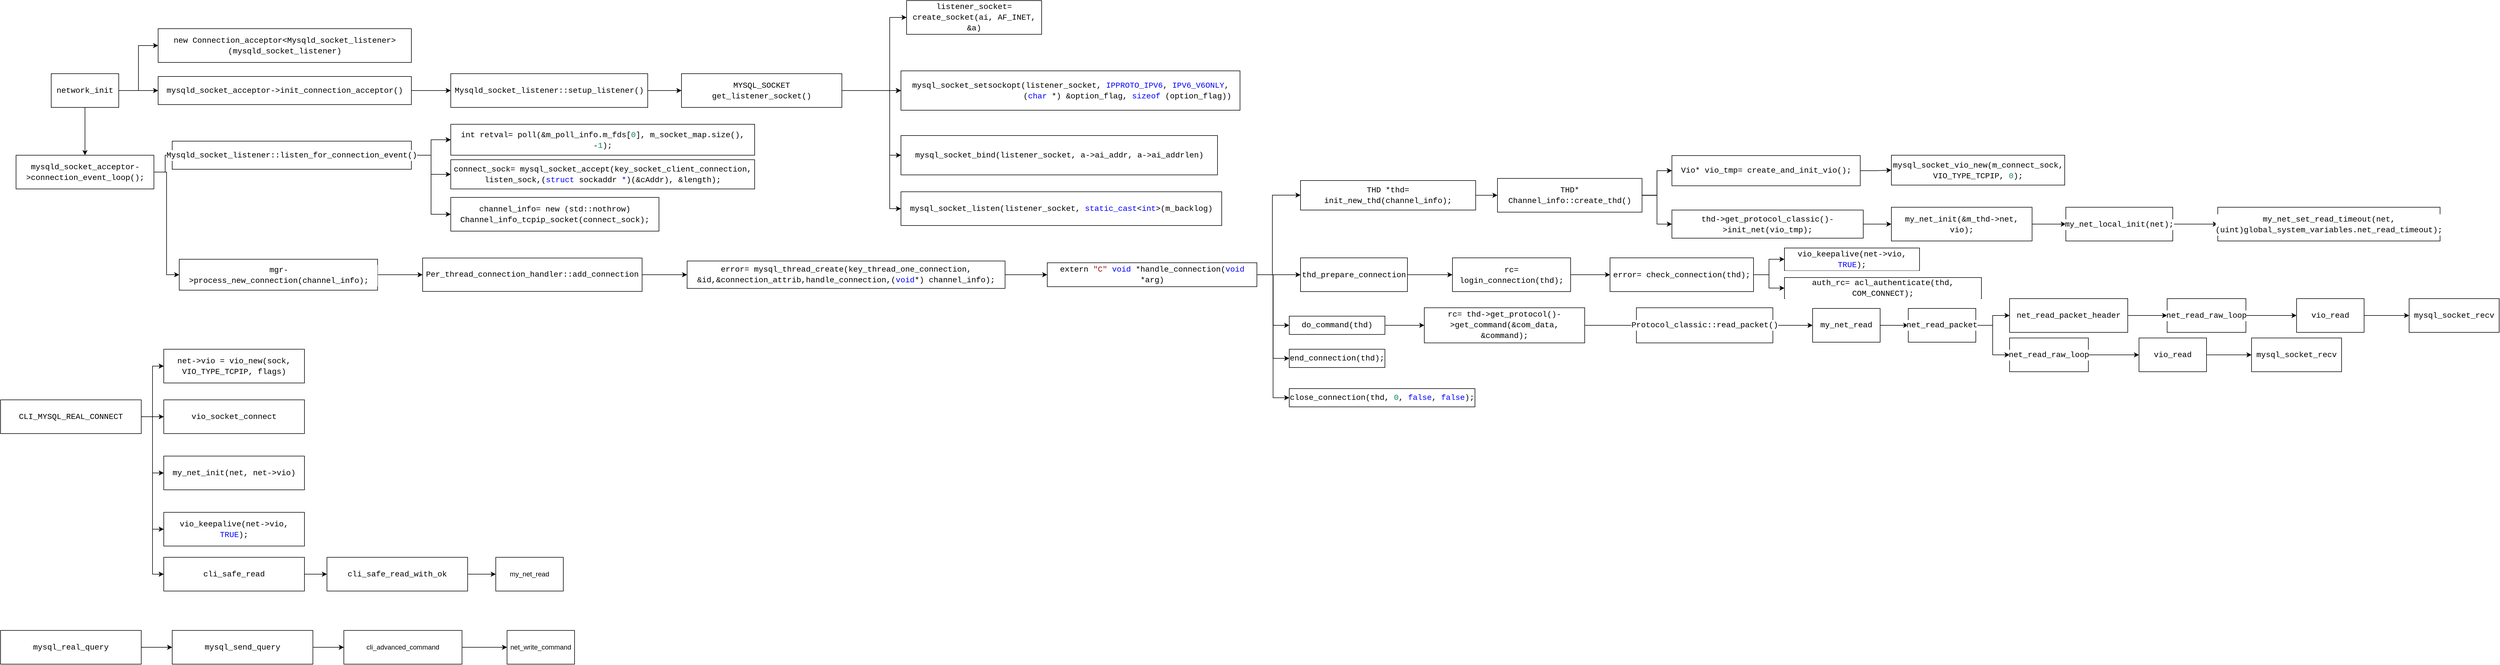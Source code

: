 <mxfile version="22.0.8" type="github">
  <diagram name="Page-1" id="-6wAc_tujD7my11yYfes">
    <mxGraphModel dx="1900" dy="549" grid="1" gridSize="10" guides="1" tooltips="1" connect="1" arrows="1" fold="1" page="1" pageScale="1" pageWidth="850" pageHeight="1100" math="0" shadow="0">
      <root>
        <mxCell id="0" />
        <mxCell id="1" parent="0" />
        <mxCell id="dq18hoALeQ1iOKKp3qhn-3" style="edgeStyle=orthogonalEdgeStyle;rounded=0;orthogonalLoop=1;jettySize=auto;html=1;exitX=1;exitY=0.5;exitDx=0;exitDy=0;entryX=0;entryY=0.5;entryDx=0;entryDy=0;" parent="1" source="dq18hoALeQ1iOKKp3qhn-1" target="dq18hoALeQ1iOKKp3qhn-2" edge="1">
          <mxGeometry relative="1" as="geometry" />
        </mxCell>
        <mxCell id="dq18hoALeQ1iOKKp3qhn-4" style="edgeStyle=orthogonalEdgeStyle;rounded=0;orthogonalLoop=1;jettySize=auto;html=1;exitX=1;exitY=0.5;exitDx=0;exitDy=0;entryX=0;entryY=0.5;entryDx=0;entryDy=0;" parent="1" source="dq18hoALeQ1iOKKp3qhn-1" target="dq18hoALeQ1iOKKp3qhn-6" edge="1">
          <mxGeometry relative="1" as="geometry">
            <mxPoint x="230" y="670" as="targetPoint" />
          </mxGeometry>
        </mxCell>
        <mxCell id="dq18hoALeQ1iOKKp3qhn-14" value="" style="edgeStyle=orthogonalEdgeStyle;rounded=0;orthogonalLoop=1;jettySize=auto;html=1;" parent="1" source="dq18hoALeQ1iOKKp3qhn-1" target="dq18hoALeQ1iOKKp3qhn-13" edge="1">
          <mxGeometry relative="1" as="geometry" />
        </mxCell>
        <mxCell id="dq18hoALeQ1iOKKp3qhn-1" value="&lt;div style=&quot;background-color: rgb(255, 255, 255); font-family: Consolas, &amp;quot;Courier New&amp;quot;, monospace; font-size: 14px; line-height: 19px;&quot;&gt;network_init&lt;/div&gt;" style="rounded=0;whiteSpace=wrap;html=1;" parent="1" vertex="1">
          <mxGeometry x="40" y="640" width="120" height="60" as="geometry" />
        </mxCell>
        <mxCell id="dq18hoALeQ1iOKKp3qhn-2" value="&lt;div style=&quot;background-color: rgb(255, 255, 255); font-family: Consolas, &amp;quot;Courier New&amp;quot;, monospace; font-size: 14px; line-height: 19px;&quot;&gt;new Connection_acceptor&amp;lt;Mysqld_socket_listener&amp;gt;(mysqld_socket_listener)&lt;/div&gt;" style="rounded=0;whiteSpace=wrap;html=1;" parent="1" vertex="1">
          <mxGeometry x="230" y="560" width="450" height="60" as="geometry" />
        </mxCell>
        <mxCell id="dq18hoALeQ1iOKKp3qhn-8" value="" style="edgeStyle=orthogonalEdgeStyle;rounded=0;orthogonalLoop=1;jettySize=auto;html=1;" parent="1" source="dq18hoALeQ1iOKKp3qhn-6" target="dq18hoALeQ1iOKKp3qhn-7" edge="1">
          <mxGeometry relative="1" as="geometry" />
        </mxCell>
        <mxCell id="dq18hoALeQ1iOKKp3qhn-6" value="&lt;div style=&quot;background-color: rgb(255, 255, 255); font-family: Consolas, &amp;quot;Courier New&amp;quot;, monospace; font-size: 14px; line-height: 19px;&quot;&gt;mysqld_socket_acceptor-&amp;gt;init_connection_acceptor()&lt;/div&gt;" style="rounded=0;whiteSpace=wrap;html=1;" parent="1" vertex="1">
          <mxGeometry x="230" y="645" width="450" height="50" as="geometry" />
        </mxCell>
        <mxCell id="dq18hoALeQ1iOKKp3qhn-10" value="" style="edgeStyle=orthogonalEdgeStyle;rounded=0;orthogonalLoop=1;jettySize=auto;html=1;" parent="1" source="dq18hoALeQ1iOKKp3qhn-7" target="dq18hoALeQ1iOKKp3qhn-9" edge="1">
          <mxGeometry relative="1" as="geometry" />
        </mxCell>
        <mxCell id="dq18hoALeQ1iOKKp3qhn-7" value="&lt;div style=&quot;background-color: rgb(255, 255, 255); font-family: Consolas, &amp;quot;Courier New&amp;quot;, monospace; font-size: 14px; line-height: 19px;&quot;&gt;Mysqld_socket_listener::setup_listener()&lt;/div&gt;" style="whiteSpace=wrap;html=1;rounded=0;" parent="1" vertex="1">
          <mxGeometry x="750" y="640" width="350" height="60" as="geometry" />
        </mxCell>
        <mxCell id="dq18hoALeQ1iOKKp3qhn-12" value="" style="edgeStyle=orthogonalEdgeStyle;rounded=0;orthogonalLoop=1;jettySize=auto;html=1;" parent="1" source="dq18hoALeQ1iOKKp3qhn-9" target="dq18hoALeQ1iOKKp3qhn-11" edge="1">
          <mxGeometry relative="1" as="geometry">
            <Array as="points">
              <mxPoint x="1530" y="670" />
              <mxPoint x="1530" y="540" />
            </Array>
          </mxGeometry>
        </mxCell>
        <mxCell id="dq18hoALeQ1iOKKp3qhn-19" value="" style="edgeStyle=orthogonalEdgeStyle;rounded=0;orthogonalLoop=1;jettySize=auto;html=1;" parent="1" source="dq18hoALeQ1iOKKp3qhn-9" target="dq18hoALeQ1iOKKp3qhn-18" edge="1">
          <mxGeometry relative="1" as="geometry" />
        </mxCell>
        <mxCell id="dq18hoALeQ1iOKKp3qhn-20" value="" style="edgeStyle=orthogonalEdgeStyle;rounded=0;orthogonalLoop=1;jettySize=auto;html=1;" parent="1" source="dq18hoALeQ1iOKKp3qhn-9" target="dq18hoALeQ1iOKKp3qhn-18" edge="1">
          <mxGeometry relative="1" as="geometry" />
        </mxCell>
        <mxCell id="dq18hoALeQ1iOKKp3qhn-21" value="" style="edgeStyle=orthogonalEdgeStyle;rounded=0;orthogonalLoop=1;jettySize=auto;html=1;" parent="1" source="dq18hoALeQ1iOKKp3qhn-9" target="dq18hoALeQ1iOKKp3qhn-18" edge="1">
          <mxGeometry relative="1" as="geometry" />
        </mxCell>
        <mxCell id="dq18hoALeQ1iOKKp3qhn-24" style="edgeStyle=orthogonalEdgeStyle;rounded=0;orthogonalLoop=1;jettySize=auto;html=1;exitX=1;exitY=0.5;exitDx=0;exitDy=0;entryX=0;entryY=0.5;entryDx=0;entryDy=0;" parent="1" source="dq18hoALeQ1iOKKp3qhn-9" target="dq18hoALeQ1iOKKp3qhn-22" edge="1">
          <mxGeometry relative="1" as="geometry">
            <Array as="points">
              <mxPoint x="1530" y="670" />
              <mxPoint x="1530" y="785" />
            </Array>
          </mxGeometry>
        </mxCell>
        <mxCell id="dq18hoALeQ1iOKKp3qhn-26" value="" style="edgeStyle=orthogonalEdgeStyle;rounded=0;orthogonalLoop=1;jettySize=auto;html=1;entryX=0;entryY=0.5;entryDx=0;entryDy=0;" parent="1" source="dq18hoALeQ1iOKKp3qhn-9" target="dq18hoALeQ1iOKKp3qhn-25" edge="1">
          <mxGeometry relative="1" as="geometry">
            <Array as="points">
              <mxPoint x="1530" y="670" />
              <mxPoint x="1530" y="880" />
            </Array>
          </mxGeometry>
        </mxCell>
        <mxCell id="dq18hoALeQ1iOKKp3qhn-9" value="&lt;div style=&quot;background-color: rgb(255, 255, 255); font-family: Consolas, &amp;quot;Courier New&amp;quot;, monospace; font-size: 14px; line-height: 19px;&quot;&gt;MYSQL_SOCKET get_listener_socket()&lt;/div&gt;" style="whiteSpace=wrap;html=1;rounded=0;" parent="1" vertex="1">
          <mxGeometry x="1160" y="640" width="285" height="60" as="geometry" />
        </mxCell>
        <mxCell id="dq18hoALeQ1iOKKp3qhn-11" value="&lt;div style=&quot;background-color: rgb(255, 255, 255); font-family: Consolas, &amp;quot;Courier New&amp;quot;, monospace; font-size: 14px; line-height: 19px;&quot;&gt;&lt;div style=&quot;line-height: 19px;&quot;&gt;&lt;div style=&quot;line-height: 19px;&quot;&gt;listener_socket= create_socket(ai, AF_INET, &amp;amp;a)&lt;/div&gt;&lt;/div&gt;&lt;/div&gt;" style="whiteSpace=wrap;html=1;rounded=0;" parent="1" vertex="1">
          <mxGeometry x="1560" y="510" width="240" height="60" as="geometry" />
        </mxCell>
        <mxCell id="dq18hoALeQ1iOKKp3qhn-16" value="" style="edgeStyle=orthogonalEdgeStyle;rounded=0;orthogonalLoop=1;jettySize=auto;html=1;" parent="1" source="dq18hoALeQ1iOKKp3qhn-13" target="dq18hoALeQ1iOKKp3qhn-15" edge="1">
          <mxGeometry relative="1" as="geometry" />
        </mxCell>
        <mxCell id="dq18hoALeQ1iOKKp3qhn-36" value="" style="edgeStyle=orthogonalEdgeStyle;rounded=0;orthogonalLoop=1;jettySize=auto;html=1;" parent="1" source="dq18hoALeQ1iOKKp3qhn-13" target="dq18hoALeQ1iOKKp3qhn-15" edge="1">
          <mxGeometry relative="1" as="geometry" />
        </mxCell>
        <mxCell id="dq18hoALeQ1iOKKp3qhn-37" value="" style="edgeStyle=orthogonalEdgeStyle;rounded=0;orthogonalLoop=1;jettySize=auto;html=1;" parent="1" source="dq18hoALeQ1iOKKp3qhn-13" target="dq18hoALeQ1iOKKp3qhn-15" edge="1">
          <mxGeometry relative="1" as="geometry" />
        </mxCell>
        <mxCell id="dq18hoALeQ1iOKKp3qhn-39" style="edgeStyle=orthogonalEdgeStyle;rounded=0;orthogonalLoop=1;jettySize=auto;html=1;exitX=1;exitY=0.5;exitDx=0;exitDy=0;entryX=0;entryY=0.5;entryDx=0;entryDy=0;" parent="1" source="dq18hoALeQ1iOKKp3qhn-13" target="dq18hoALeQ1iOKKp3qhn-38" edge="1">
          <mxGeometry relative="1" as="geometry" />
        </mxCell>
        <mxCell id="dq18hoALeQ1iOKKp3qhn-13" value="&lt;div style=&quot;background-color: rgb(255, 255, 255); font-family: Consolas, &amp;quot;Courier New&amp;quot;, monospace; font-size: 14px; line-height: 19px;&quot;&gt;mysqld_socket_acceptor-&amp;gt;connection_event_loop();&lt;/div&gt;" style="whiteSpace=wrap;html=1;rounded=0;" parent="1" vertex="1">
          <mxGeometry x="-22.5" y="785" width="245" height="60" as="geometry" />
        </mxCell>
        <mxCell id="dq18hoALeQ1iOKKp3qhn-35" value="" style="edgeStyle=orthogonalEdgeStyle;rounded=0;orthogonalLoop=1;jettySize=auto;html=1;" parent="1" source="dq18hoALeQ1iOKKp3qhn-15" target="dq18hoALeQ1iOKKp3qhn-34" edge="1">
          <mxGeometry relative="1" as="geometry" />
        </mxCell>
        <mxCell id="dq18hoALeQ1iOKKp3qhn-40" value="" style="edgeStyle=orthogonalEdgeStyle;rounded=0;orthogonalLoop=1;jettySize=auto;html=1;" parent="1" source="dq18hoALeQ1iOKKp3qhn-15" target="dq18hoALeQ1iOKKp3qhn-34" edge="1">
          <mxGeometry relative="1" as="geometry" />
        </mxCell>
        <mxCell id="dq18hoALeQ1iOKKp3qhn-42" style="edgeStyle=orthogonalEdgeStyle;rounded=0;orthogonalLoop=1;jettySize=auto;html=1;exitX=1;exitY=0.5;exitDx=0;exitDy=0;" parent="1" source="dq18hoALeQ1iOKKp3qhn-15" target="dq18hoALeQ1iOKKp3qhn-41" edge="1">
          <mxGeometry relative="1" as="geometry" />
        </mxCell>
        <mxCell id="dq18hoALeQ1iOKKp3qhn-44" style="edgeStyle=orthogonalEdgeStyle;rounded=0;orthogonalLoop=1;jettySize=auto;html=1;exitX=1;exitY=0.5;exitDx=0;exitDy=0;entryX=0;entryY=0.5;entryDx=0;entryDy=0;" parent="1" source="dq18hoALeQ1iOKKp3qhn-15" target="dq18hoALeQ1iOKKp3qhn-43" edge="1">
          <mxGeometry relative="1" as="geometry" />
        </mxCell>
        <mxCell id="dq18hoALeQ1iOKKp3qhn-15" value="&lt;div style=&quot;background-color: rgb(255, 255, 255); font-family: Consolas, &amp;quot;Courier New&amp;quot;, monospace; font-size: 14px; line-height: 19px;&quot;&gt;Mysqld_socket_listener::listen_for_connection_event()&lt;/div&gt;" style="whiteSpace=wrap;html=1;rounded=0;" parent="1" vertex="1">
          <mxGeometry x="255" y="760" width="425" height="50" as="geometry" />
        </mxCell>
        <mxCell id="dq18hoALeQ1iOKKp3qhn-18" value="&lt;div style=&quot;background-color: rgb(255, 255, 255); font-family: Consolas, &amp;quot;Courier New&amp;quot;, monospace; font-size: 14px; line-height: 19px;&quot;&gt;&lt;div&gt;mysql_socket_setsockopt(listener_socket, &lt;span style=&quot;color: #0000ff;&quot;&gt;IPPROTO_IPV6&lt;/span&gt;, &lt;span style=&quot;color: #0000ff;&quot;&gt;IPV6_V6ONLY&lt;/span&gt;,&lt;/div&gt;&lt;div&gt;&amp;nbsp; &amp;nbsp; &amp;nbsp; &amp;nbsp; &amp;nbsp; &amp;nbsp; &amp;nbsp; &amp;nbsp; &amp;nbsp; &amp;nbsp; &amp;nbsp; &amp;nbsp; (&lt;span style=&quot;color: #0000ff;&quot;&gt;char&lt;/span&gt; *) &amp;amp;option_flag, &lt;span style=&quot;color: #0000ff;&quot;&gt;sizeof&lt;/span&gt; (option_flag))&lt;/div&gt;&lt;/div&gt;" style="whiteSpace=wrap;html=1;rounded=0;" parent="1" vertex="1">
          <mxGeometry x="1550" y="635" width="602.5" height="70" as="geometry" />
        </mxCell>
        <mxCell id="dq18hoALeQ1iOKKp3qhn-22" value="&lt;div style=&quot;background-color: rgb(255, 255, 255); font-family: Consolas, &amp;quot;Courier New&amp;quot;, monospace; font-size: 14px; line-height: 19px;&quot;&gt;mysql_socket_bind(listener_socket, a-&amp;gt;ai_addr, a-&amp;gt;ai_addrlen)&lt;/div&gt;" style="whiteSpace=wrap;html=1;rounded=0;" parent="1" vertex="1">
          <mxGeometry x="1550" y="750" width="562.5" height="70" as="geometry" />
        </mxCell>
        <mxCell id="dq18hoALeQ1iOKKp3qhn-25" value="&lt;div style=&quot;background-color: rgb(255, 255, 255); font-family: Consolas, &amp;quot;Courier New&amp;quot;, monospace; font-size: 14px; line-height: 19px;&quot;&gt;mysql_socket_listen(listener_socket, &lt;span style=&quot;color: #0000ff;&quot;&gt;static_cast&lt;/span&gt;&amp;lt;&lt;span style=&quot;color: #0000ff;&quot;&gt;int&lt;/span&gt;&amp;gt;(m_backlog)&lt;/div&gt;" style="whiteSpace=wrap;html=1;rounded=0;" parent="1" vertex="1">
          <mxGeometry x="1550" y="850" width="570" height="60" as="geometry" />
        </mxCell>
        <mxCell id="dq18hoALeQ1iOKKp3qhn-34" value="&lt;div style=&quot;background-color: rgb(255, 255, 255); font-family: Consolas, &amp;quot;Courier New&amp;quot;, monospace; font-size: 14px; line-height: 19px;&quot;&gt;int retval= poll(&amp;amp;m_poll_info.m_fds[&lt;span style=&quot;color: #098658;&quot;&gt;0&lt;/span&gt;], m_socket_map.size(), -&lt;span style=&quot;color: #098658;&quot;&gt;1&lt;/span&gt;);&lt;/div&gt;" style="whiteSpace=wrap;html=1;rounded=0;" parent="1" vertex="1">
          <mxGeometry x="750" y="730" width="540" height="55" as="geometry" />
        </mxCell>
        <mxCell id="dq18hoALeQ1iOKKp3qhn-46" value="" style="edgeStyle=orthogonalEdgeStyle;rounded=0;orthogonalLoop=1;jettySize=auto;html=1;" parent="1" source="dq18hoALeQ1iOKKp3qhn-38" target="dq18hoALeQ1iOKKp3qhn-45" edge="1">
          <mxGeometry relative="1" as="geometry" />
        </mxCell>
        <mxCell id="dq18hoALeQ1iOKKp3qhn-38" value="&lt;div style=&quot;background-color: rgb(255, 255, 255); font-family: Consolas, &amp;quot;Courier New&amp;quot;, monospace; font-size: 14px; line-height: 19px;&quot;&gt;mgr-&amp;gt;process_new_connection(channel_info);&lt;/div&gt;" style="rounded=0;whiteSpace=wrap;html=1;" parent="1" vertex="1">
          <mxGeometry x="267.5" y="970" width="352.5" height="55" as="geometry" />
        </mxCell>
        <mxCell id="dq18hoALeQ1iOKKp3qhn-41" value="&lt;div style=&quot;background-color: rgb(255, 255, 255); font-family: Consolas, &amp;quot;Courier New&amp;quot;, monospace; font-size: 14px; line-height: 19px;&quot;&gt;connect_sock= mysql_socket_accept(key_socket_client_connection, listen_sock,(&lt;span style=&quot;color: rgb(0, 0, 255);&quot;&gt;struct&lt;/span&gt;&lt;span style=&quot;&quot;&gt; sockaddr &lt;/span&gt;&lt;span style=&quot;color: rgb(0, 0, 255);&quot;&gt;*&lt;/span&gt;&lt;span style=&quot;&quot;&gt;)(&amp;amp;cAddr), &amp;amp;length);&lt;/span&gt;&lt;/div&gt;" style="rounded=0;whiteSpace=wrap;html=1;" parent="1" vertex="1">
          <mxGeometry x="750" y="793" width="540" height="52" as="geometry" />
        </mxCell>
        <mxCell id="dq18hoALeQ1iOKKp3qhn-43" value="&lt;div style=&quot;background-color: rgb(255, 255, 255); font-family: Consolas, &amp;quot;Courier New&amp;quot;, monospace; font-size: 14px; line-height: 19px;&quot;&gt;channel_info= new (std::nothrow) Channel_info_tcpip_socket(connect_sock);&lt;/div&gt;" style="rounded=0;whiteSpace=wrap;html=1;" parent="1" vertex="1">
          <mxGeometry x="750" y="860" width="370" height="60" as="geometry" />
        </mxCell>
        <mxCell id="dq18hoALeQ1iOKKp3qhn-48" value="" style="edgeStyle=orthogonalEdgeStyle;rounded=0;orthogonalLoop=1;jettySize=auto;html=1;" parent="1" source="dq18hoALeQ1iOKKp3qhn-45" target="dq18hoALeQ1iOKKp3qhn-47" edge="1">
          <mxGeometry relative="1" as="geometry" />
        </mxCell>
        <mxCell id="dq18hoALeQ1iOKKp3qhn-45" value="&lt;div style=&quot;background-color: rgb(255, 255, 255); font-family: Consolas, &amp;quot;Courier New&amp;quot;, monospace; font-size: 14px; line-height: 19px;&quot;&gt;&lt;div style=&quot;line-height: 19px;&quot;&gt;Per_thread_connection_handler::add_connection&lt;/div&gt;&lt;/div&gt;" style="whiteSpace=wrap;html=1;rounded=0;" parent="1" vertex="1">
          <mxGeometry x="700" y="967.81" width="390" height="59.37" as="geometry" />
        </mxCell>
        <mxCell id="dq18hoALeQ1iOKKp3qhn-50" value="" style="edgeStyle=orthogonalEdgeStyle;rounded=0;orthogonalLoop=1;jettySize=auto;html=1;" parent="1" source="dq18hoALeQ1iOKKp3qhn-47" target="dq18hoALeQ1iOKKp3qhn-49" edge="1">
          <mxGeometry relative="1" as="geometry" />
        </mxCell>
        <mxCell id="dq18hoALeQ1iOKKp3qhn-47" value="&lt;div style=&quot;background-color: rgb(255, 255, 255); font-family: Consolas, &amp;quot;Courier New&amp;quot;, monospace; font-size: 14px; line-height: 19px;&quot;&gt;error= mysql_thread_create(key_thread_one_connection, &amp;amp;id,&amp;amp;connection_attrib,handle_connection,(&lt;span style=&quot;color: rgb(0, 0, 255);&quot;&gt;void&lt;/span&gt;&lt;span style=&quot;&quot;&gt;*) channel_info);&lt;/span&gt;&lt;/div&gt;" style="whiteSpace=wrap;html=1;rounded=0;" parent="1" vertex="1">
          <mxGeometry x="1170" y="973.12" width="565" height="48.75" as="geometry" />
        </mxCell>
        <mxCell id="dq18hoALeQ1iOKKp3qhn-52" value="" style="edgeStyle=orthogonalEdgeStyle;rounded=0;orthogonalLoop=1;jettySize=auto;html=1;" parent="1" source="dq18hoALeQ1iOKKp3qhn-49" target="dq18hoALeQ1iOKKp3qhn-51" edge="1">
          <mxGeometry relative="1" as="geometry">
            <Array as="points">
              <mxPoint x="2210" y="998" />
              <mxPoint x="2210" y="856" />
            </Array>
          </mxGeometry>
        </mxCell>
        <mxCell id="dq18hoALeQ1iOKKp3qhn-86" style="edgeStyle=orthogonalEdgeStyle;rounded=0;orthogonalLoop=1;jettySize=auto;html=1;exitX=1;exitY=0.5;exitDx=0;exitDy=0;entryX=0;entryY=0.5;entryDx=0;entryDy=0;" parent="1" source="dq18hoALeQ1iOKKp3qhn-49" target="dq18hoALeQ1iOKKp3qhn-53" edge="1">
          <mxGeometry relative="1" as="geometry" />
        </mxCell>
        <mxCell id="dq18hoALeQ1iOKKp3qhn-88" value="" style="edgeStyle=orthogonalEdgeStyle;rounded=0;orthogonalLoop=1;jettySize=auto;html=1;" parent="1" source="dq18hoALeQ1iOKKp3qhn-49" target="dq18hoALeQ1iOKKp3qhn-87" edge="1">
          <mxGeometry relative="1" as="geometry" />
        </mxCell>
        <mxCell id="dq18hoALeQ1iOKKp3qhn-107" style="edgeStyle=orthogonalEdgeStyle;rounded=0;orthogonalLoop=1;jettySize=auto;html=1;exitX=1;exitY=0.5;exitDx=0;exitDy=0;entryX=0;entryY=0.5;entryDx=0;entryDy=0;" parent="1" source="dq18hoALeQ1iOKKp3qhn-49" target="dq18hoALeQ1iOKKp3qhn-104" edge="1">
          <mxGeometry relative="1" as="geometry" />
        </mxCell>
        <mxCell id="dq18hoALeQ1iOKKp3qhn-108" style="edgeStyle=orthogonalEdgeStyle;rounded=0;orthogonalLoop=1;jettySize=auto;html=1;exitX=1;exitY=0.5;exitDx=0;exitDy=0;entryX=0;entryY=0.5;entryDx=0;entryDy=0;" parent="1" source="dq18hoALeQ1iOKKp3qhn-49" target="dq18hoALeQ1iOKKp3qhn-106" edge="1">
          <mxGeometry relative="1" as="geometry" />
        </mxCell>
        <mxCell id="dq18hoALeQ1iOKKp3qhn-49" value="&lt;div style=&quot;background-color: rgb(255, 255, 255); font-family: Consolas, &amp;quot;Courier New&amp;quot;, monospace; font-size: 14px; line-height: 19px;&quot;&gt;extern &lt;span style=&quot;color: #a31515;&quot;&gt;&quot;C&quot;&lt;/span&gt; &lt;span style=&quot;color: #0000ff;&quot;&gt;void&lt;/span&gt; *handle_connection(&lt;span style=&quot;color: #0000ff;&quot;&gt;void&lt;/span&gt; *arg)&lt;/div&gt;" style="whiteSpace=wrap;html=1;rounded=0;" parent="1" vertex="1">
          <mxGeometry x="1810" y="976.24" width="372.5" height="42.51" as="geometry" />
        </mxCell>
        <mxCell id="dq18hoALeQ1iOKKp3qhn-56" value="" style="edgeStyle=orthogonalEdgeStyle;rounded=0;orthogonalLoop=1;jettySize=auto;html=1;" parent="1" source="dq18hoALeQ1iOKKp3qhn-51" target="dq18hoALeQ1iOKKp3qhn-55" edge="1">
          <mxGeometry relative="1" as="geometry" />
        </mxCell>
        <mxCell id="dq18hoALeQ1iOKKp3qhn-51" value="&lt;div style=&quot;background-color: rgb(255, 255, 255); font-family: Consolas, &amp;quot;Courier New&amp;quot;, monospace; font-size: 14px; line-height: 19px;&quot;&gt;THD *thd= init_new_thd(channel_info);&lt;/div&gt;" style="whiteSpace=wrap;html=1;rounded=0;" parent="1" vertex="1">
          <mxGeometry x="2260" y="830" width="311.25" height="52.51" as="geometry" />
        </mxCell>
        <mxCell id="dq18hoALeQ1iOKKp3qhn-71" value="" style="edgeStyle=orthogonalEdgeStyle;rounded=0;orthogonalLoop=1;jettySize=auto;html=1;" parent="1" source="dq18hoALeQ1iOKKp3qhn-53" target="dq18hoALeQ1iOKKp3qhn-70" edge="1">
          <mxGeometry relative="1" as="geometry" />
        </mxCell>
        <mxCell id="dq18hoALeQ1iOKKp3qhn-53" value="&lt;div style=&quot;background-color: rgb(255, 255, 255); font-family: Consolas, &amp;quot;Courier New&amp;quot;, monospace; font-size: 14px; line-height: 19px;&quot;&gt;&lt;div style=&quot;line-height: 19px;&quot;&gt;do_command(thd)&lt;/div&gt;&lt;/div&gt;" style="whiteSpace=wrap;html=1;rounded=0;" parent="1" vertex="1">
          <mxGeometry x="2240" y="1071.23" width="170" height="32.5" as="geometry" />
        </mxCell>
        <mxCell id="dq18hoALeQ1iOKKp3qhn-58" value="" style="edgeStyle=orthogonalEdgeStyle;rounded=0;orthogonalLoop=1;jettySize=auto;html=1;" parent="1" source="dq18hoALeQ1iOKKp3qhn-55" target="dq18hoALeQ1iOKKp3qhn-57" edge="1">
          <mxGeometry relative="1" as="geometry" />
        </mxCell>
        <mxCell id="dq18hoALeQ1iOKKp3qhn-61" value="" style="edgeStyle=orthogonalEdgeStyle;rounded=0;orthogonalLoop=1;jettySize=auto;html=1;" parent="1" source="dq18hoALeQ1iOKKp3qhn-55" target="dq18hoALeQ1iOKKp3qhn-57" edge="1">
          <mxGeometry relative="1" as="geometry" />
        </mxCell>
        <mxCell id="dq18hoALeQ1iOKKp3qhn-63" style="edgeStyle=orthogonalEdgeStyle;rounded=0;orthogonalLoop=1;jettySize=auto;html=1;exitX=1;exitY=0.5;exitDx=0;exitDy=0;entryX=0;entryY=0.5;entryDx=0;entryDy=0;" parent="1" source="dq18hoALeQ1iOKKp3qhn-55" target="dq18hoALeQ1iOKKp3qhn-62" edge="1">
          <mxGeometry relative="1" as="geometry" />
        </mxCell>
        <mxCell id="dq18hoALeQ1iOKKp3qhn-55" value="&lt;div style=&quot;background-color: rgb(255, 255, 255); font-family: Consolas, &amp;quot;Courier New&amp;quot;, monospace; font-size: 14px; line-height: 19px;&quot;&gt;THD* Channel_info::create_thd()&lt;/div&gt;" style="whiteSpace=wrap;html=1;rounded=0;" parent="1" vertex="1">
          <mxGeometry x="2610" y="826.26" width="256.88" height="60" as="geometry" />
        </mxCell>
        <mxCell id="dq18hoALeQ1iOKKp3qhn-60" value="" style="edgeStyle=orthogonalEdgeStyle;rounded=0;orthogonalLoop=1;jettySize=auto;html=1;" parent="1" source="dq18hoALeQ1iOKKp3qhn-57" target="dq18hoALeQ1iOKKp3qhn-59" edge="1">
          <mxGeometry relative="1" as="geometry" />
        </mxCell>
        <mxCell id="dq18hoALeQ1iOKKp3qhn-57" value="&lt;div style=&quot;background-color: rgb(255, 255, 255); font-family: Consolas, &amp;quot;Courier New&amp;quot;, monospace; font-size: 14px; line-height: 19px;&quot;&gt;&lt;div style=&quot;line-height: 19px;&quot;&gt;Vio* vio_tmp= create_and_init_vio();&lt;/div&gt;&lt;/div&gt;" style="whiteSpace=wrap;html=1;rounded=0;" parent="1" vertex="1">
          <mxGeometry x="2920" y="785.62" width="334.68" height="53.74" as="geometry" />
        </mxCell>
        <mxCell id="dq18hoALeQ1iOKKp3qhn-59" value="&lt;div style=&quot;background-color: rgb(255, 255, 255); font-family: Consolas, &amp;quot;Courier New&amp;quot;, monospace; font-size: 14px; line-height: 19px;&quot;&gt;mysql_socket_vio_new(m_connect_sock, VIO_TYPE_TCPIP, &lt;span style=&quot;color: #098658;&quot;&gt;0&lt;/span&gt;);&lt;/div&gt;" style="whiteSpace=wrap;html=1;rounded=0;" parent="1" vertex="1">
          <mxGeometry x="3310" y="785" width="307.98" height="53.13" as="geometry" />
        </mxCell>
        <mxCell id="dq18hoALeQ1iOKKp3qhn-65" value="" style="edgeStyle=orthogonalEdgeStyle;rounded=0;orthogonalLoop=1;jettySize=auto;html=1;" parent="1" source="dq18hoALeQ1iOKKp3qhn-62" target="dq18hoALeQ1iOKKp3qhn-64" edge="1">
          <mxGeometry relative="1" as="geometry" />
        </mxCell>
        <mxCell id="dq18hoALeQ1iOKKp3qhn-62" value="&lt;div style=&quot;background-color: rgb(255, 255, 255); font-family: Consolas, &amp;quot;Courier New&amp;quot;, monospace; font-size: 14px; line-height: 19px;&quot;&gt;thd-&amp;gt;get_protocol_classic()-&amp;gt;init_net(vio_tmp);&lt;/div&gt;" style="rounded=0;whiteSpace=wrap;html=1;" parent="1" vertex="1">
          <mxGeometry x="2920" y="882.51" width="340" height="50" as="geometry" />
        </mxCell>
        <mxCell id="dq18hoALeQ1iOKKp3qhn-67" value="" style="edgeStyle=orthogonalEdgeStyle;rounded=0;orthogonalLoop=1;jettySize=auto;html=1;" parent="1" source="dq18hoALeQ1iOKKp3qhn-64" target="dq18hoALeQ1iOKKp3qhn-66" edge="1">
          <mxGeometry relative="1" as="geometry" />
        </mxCell>
        <mxCell id="dq18hoALeQ1iOKKp3qhn-64" value="&lt;div style=&quot;background-color: rgb(255, 255, 255); font-family: Consolas, &amp;quot;Courier New&amp;quot;, monospace; font-size: 14px; line-height: 19px;&quot;&gt;my_net_init(&amp;amp;m_thd-&amp;gt;net, vio);&lt;/div&gt;" style="whiteSpace=wrap;html=1;rounded=0;" parent="1" vertex="1">
          <mxGeometry x="3310" y="877.51" width="250" height="60" as="geometry" />
        </mxCell>
        <mxCell id="dq18hoALeQ1iOKKp3qhn-69" value="" style="edgeStyle=orthogonalEdgeStyle;rounded=0;orthogonalLoop=1;jettySize=auto;html=1;" parent="1" source="dq18hoALeQ1iOKKp3qhn-66" target="dq18hoALeQ1iOKKp3qhn-68" edge="1">
          <mxGeometry relative="1" as="geometry" />
        </mxCell>
        <mxCell id="dq18hoALeQ1iOKKp3qhn-66" value="&lt;div style=&quot;background-color: rgb(255, 255, 255); font-family: Consolas, &amp;quot;Courier New&amp;quot;, monospace; font-size: 14px; line-height: 19px;&quot;&gt;my_net_local_init(net); &lt;/div&gt;" style="whiteSpace=wrap;html=1;rounded=0;" parent="1" vertex="1">
          <mxGeometry x="3620" y="877.51" width="190" height="60" as="geometry" />
        </mxCell>
        <mxCell id="dq18hoALeQ1iOKKp3qhn-68" value="&lt;div style=&quot;background-color: rgb(255, 255, 255); font-family: Consolas, &amp;quot;Courier New&amp;quot;, monospace; font-size: 14px; line-height: 19px;&quot;&gt;my_net_set_read_timeout(net, (uint)global_system_variables.net_read_timeout);&lt;/div&gt;" style="whiteSpace=wrap;html=1;rounded=0;" parent="1" vertex="1">
          <mxGeometry x="3890" y="877.51" width="395" height="60" as="geometry" />
        </mxCell>
        <mxCell id="dq18hoALeQ1iOKKp3qhn-73" value="" style="edgeStyle=orthogonalEdgeStyle;rounded=0;orthogonalLoop=1;jettySize=auto;html=1;" parent="1" source="dq18hoALeQ1iOKKp3qhn-70" target="dq18hoALeQ1iOKKp3qhn-72" edge="1">
          <mxGeometry relative="1" as="geometry" />
        </mxCell>
        <mxCell id="dq18hoALeQ1iOKKp3qhn-70" value="&lt;div style=&quot;background-color: rgb(255, 255, 255); font-family: Consolas, &amp;quot;Courier New&amp;quot;, monospace; font-size: 14px; line-height: 19px;&quot;&gt;rc= thd-&amp;gt;get_protocol()-&amp;gt;get_command(&amp;amp;com_data, &amp;amp;command);&lt;/div&gt;" style="whiteSpace=wrap;html=1;rounded=0;" parent="1" vertex="1">
          <mxGeometry x="2480" y="1056.23" width="285" height="62.51" as="geometry" />
        </mxCell>
        <mxCell id="dq18hoALeQ1iOKKp3qhn-75" value="" style="edgeStyle=orthogonalEdgeStyle;rounded=0;orthogonalLoop=1;jettySize=auto;html=1;" parent="1" source="dq18hoALeQ1iOKKp3qhn-72" target="dq18hoALeQ1iOKKp3qhn-74" edge="1">
          <mxGeometry relative="1" as="geometry" />
        </mxCell>
        <mxCell id="dq18hoALeQ1iOKKp3qhn-72" value="&lt;div style=&quot;background-color: rgb(255, 255, 255); font-family: Consolas, &amp;quot;Courier New&amp;quot;, monospace; font-size: 14px; line-height: 19px;&quot;&gt;Protocol_classic::read_packet()&lt;/div&gt;" style="whiteSpace=wrap;html=1;rounded=0;" parent="1" vertex="1">
          <mxGeometry x="2856.88" y="1056.23" width="242.5" height="62.51" as="geometry" />
        </mxCell>
        <mxCell id="dq18hoALeQ1iOKKp3qhn-77" value="" style="edgeStyle=orthogonalEdgeStyle;rounded=0;orthogonalLoop=1;jettySize=auto;html=1;" parent="1" source="dq18hoALeQ1iOKKp3qhn-74" target="dq18hoALeQ1iOKKp3qhn-76" edge="1">
          <mxGeometry relative="1" as="geometry" />
        </mxCell>
        <mxCell id="dq18hoALeQ1iOKKp3qhn-74" value="&lt;div style=&quot;background-color: rgb(255, 255, 255); font-family: Consolas, &amp;quot;Courier New&amp;quot;, monospace; font-size: 14px; line-height: 19px;&quot;&gt;my_net_read&lt;/div&gt;" style="whiteSpace=wrap;html=1;rounded=0;" parent="1" vertex="1">
          <mxGeometry x="3170" y="1057.485" width="120" height="60" as="geometry" />
        </mxCell>
        <mxCell id="dq18hoALeQ1iOKKp3qhn-79" value="" style="edgeStyle=orthogonalEdgeStyle;rounded=0;orthogonalLoop=1;jettySize=auto;html=1;" parent="1" source="dq18hoALeQ1iOKKp3qhn-76" target="dq18hoALeQ1iOKKp3qhn-78" edge="1">
          <mxGeometry relative="1" as="geometry" />
        </mxCell>
        <mxCell id="dq18hoALeQ1iOKKp3qhn-103" style="edgeStyle=orthogonalEdgeStyle;rounded=0;orthogonalLoop=1;jettySize=auto;html=1;exitX=1;exitY=0.5;exitDx=0;exitDy=0;entryX=0;entryY=0.5;entryDx=0;entryDy=0;" parent="1" source="dq18hoALeQ1iOKKp3qhn-76" target="dq18hoALeQ1iOKKp3qhn-99" edge="1">
          <mxGeometry relative="1" as="geometry" />
        </mxCell>
        <mxCell id="dq18hoALeQ1iOKKp3qhn-76" value="&lt;div style=&quot;background-color: rgb(255, 255, 255); font-family: Consolas, &amp;quot;Courier New&amp;quot;, monospace; font-size: 14px; line-height: 19px;&quot;&gt;net_read_packet&lt;/div&gt;" style="whiteSpace=wrap;html=1;rounded=0;" parent="1" vertex="1">
          <mxGeometry x="3340" y="1057.485" width="120" height="60" as="geometry" />
        </mxCell>
        <mxCell id="dq18hoALeQ1iOKKp3qhn-81" value="" style="edgeStyle=orthogonalEdgeStyle;rounded=0;orthogonalLoop=1;jettySize=auto;html=1;" parent="1" source="dq18hoALeQ1iOKKp3qhn-78" target="dq18hoALeQ1iOKKp3qhn-80" edge="1">
          <mxGeometry relative="1" as="geometry" />
        </mxCell>
        <mxCell id="dq18hoALeQ1iOKKp3qhn-78" value="&lt;div style=&quot;background-color: rgb(255, 255, 255); font-family: Consolas, &amp;quot;Courier New&amp;quot;, monospace; font-size: 14px; line-height: 19px;&quot;&gt;net_read_packet_header&lt;/div&gt;" style="whiteSpace=wrap;html=1;rounded=0;" parent="1" vertex="1">
          <mxGeometry x="3520" y="1040" width="210" height="60" as="geometry" />
        </mxCell>
        <mxCell id="dq18hoALeQ1iOKKp3qhn-83" value="" style="edgeStyle=orthogonalEdgeStyle;rounded=0;orthogonalLoop=1;jettySize=auto;html=1;" parent="1" source="dq18hoALeQ1iOKKp3qhn-80" target="dq18hoALeQ1iOKKp3qhn-82" edge="1">
          <mxGeometry relative="1" as="geometry" />
        </mxCell>
        <mxCell id="dq18hoALeQ1iOKKp3qhn-80" value="&lt;div style=&quot;background-color: rgb(255, 255, 255); font-family: Consolas, &amp;quot;Courier New&amp;quot;, monospace; font-size: 14px; line-height: 19px;&quot;&gt;net_read_raw_loop&lt;/div&gt;" style="whiteSpace=wrap;html=1;rounded=0;" parent="1" vertex="1">
          <mxGeometry x="3800" y="1040" width="140" height="60" as="geometry" />
        </mxCell>
        <mxCell id="dq18hoALeQ1iOKKp3qhn-85" value="" style="edgeStyle=orthogonalEdgeStyle;rounded=0;orthogonalLoop=1;jettySize=auto;html=1;" parent="1" source="dq18hoALeQ1iOKKp3qhn-82" target="dq18hoALeQ1iOKKp3qhn-84" edge="1">
          <mxGeometry relative="1" as="geometry" />
        </mxCell>
        <mxCell id="dq18hoALeQ1iOKKp3qhn-82" value="&lt;div style=&quot;background-color: rgb(255, 255, 255); font-family: Consolas, &amp;quot;Courier New&amp;quot;, monospace; font-size: 14px; line-height: 19px;&quot;&gt;vio_read&lt;/div&gt;" style="whiteSpace=wrap;html=1;rounded=0;" parent="1" vertex="1">
          <mxGeometry x="4030" y="1040" width="120" height="60" as="geometry" />
        </mxCell>
        <mxCell id="dq18hoALeQ1iOKKp3qhn-84" value="&lt;div style=&quot;background-color: rgb(255, 255, 255); font-family: Consolas, &amp;quot;Courier New&amp;quot;, monospace; font-size: 14px; line-height: 19px;&quot;&gt;mysql_socket_recv&lt;/div&gt;" style="whiteSpace=wrap;html=1;rounded=0;" parent="1" vertex="1">
          <mxGeometry x="4230" y="1040" width="160" height="60" as="geometry" />
        </mxCell>
        <mxCell id="dq18hoALeQ1iOKKp3qhn-90" value="" style="edgeStyle=orthogonalEdgeStyle;rounded=0;orthogonalLoop=1;jettySize=auto;html=1;" parent="1" source="dq18hoALeQ1iOKKp3qhn-87" target="dq18hoALeQ1iOKKp3qhn-89" edge="1">
          <mxGeometry relative="1" as="geometry" />
        </mxCell>
        <mxCell id="dq18hoALeQ1iOKKp3qhn-87" value="&lt;div style=&quot;background-color: rgb(255, 255, 255); font-family: Consolas, &amp;quot;Courier New&amp;quot;, monospace; font-size: 14px; line-height: 19px;&quot;&gt;thd_prepare_connection&lt;/div&gt;" style="whiteSpace=wrap;html=1;rounded=0;" parent="1" vertex="1">
          <mxGeometry x="2260" y="967.5" width="190" height="60" as="geometry" />
        </mxCell>
        <mxCell id="dq18hoALeQ1iOKKp3qhn-92" value="" style="edgeStyle=orthogonalEdgeStyle;rounded=0;orthogonalLoop=1;jettySize=auto;html=1;" parent="1" source="dq18hoALeQ1iOKKp3qhn-89" target="dq18hoALeQ1iOKKp3qhn-91" edge="1">
          <mxGeometry relative="1" as="geometry" />
        </mxCell>
        <mxCell id="dq18hoALeQ1iOKKp3qhn-89" value="&lt;div style=&quot;background-color: rgb(255, 255, 255); font-family: Consolas, &amp;quot;Courier New&amp;quot;, monospace; font-size: 14px; line-height: 19px;&quot;&gt;&lt;div style=&quot;line-height: 19px;&quot;&gt;rc= login_connection(thd);&lt;/div&gt;&lt;/div&gt;" style="whiteSpace=wrap;html=1;rounded=0;" parent="1" vertex="1">
          <mxGeometry x="2530" y="967.5" width="210" height="60" as="geometry" />
        </mxCell>
        <mxCell id="dq18hoALeQ1iOKKp3qhn-94" value="" style="edgeStyle=orthogonalEdgeStyle;rounded=0;orthogonalLoop=1;jettySize=auto;html=1;" parent="1" source="dq18hoALeQ1iOKKp3qhn-91" target="dq18hoALeQ1iOKKp3qhn-93" edge="1">
          <mxGeometry relative="1" as="geometry" />
        </mxCell>
        <mxCell id="dq18hoALeQ1iOKKp3qhn-96" style="edgeStyle=orthogonalEdgeStyle;rounded=0;orthogonalLoop=1;jettySize=auto;html=1;exitX=1;exitY=0.5;exitDx=0;exitDy=0;entryX=0;entryY=0.5;entryDx=0;entryDy=0;" parent="1" source="dq18hoALeQ1iOKKp3qhn-91" target="dq18hoALeQ1iOKKp3qhn-95" edge="1">
          <mxGeometry relative="1" as="geometry" />
        </mxCell>
        <mxCell id="dq18hoALeQ1iOKKp3qhn-91" value="&lt;div style=&quot;background-color: rgb(255, 255, 255); font-family: Consolas, &amp;quot;Courier New&amp;quot;, monospace; font-size: 14px; line-height: 19px;&quot;&gt;error= check_connection(thd);&lt;/div&gt;" style="whiteSpace=wrap;html=1;rounded=0;" parent="1" vertex="1">
          <mxGeometry x="2810" y="967.5" width="255" height="60" as="geometry" />
        </mxCell>
        <mxCell id="dq18hoALeQ1iOKKp3qhn-93" value="&lt;div style=&quot;background-color: rgb(255, 255, 255); font-family: Consolas, &amp;quot;Courier New&amp;quot;, monospace; font-size: 14px; line-height: 19px;&quot;&gt;vio_keepalive(net-&amp;gt;vio, &lt;span style=&quot;color: #0000ff;&quot;&gt;TRUE&lt;/span&gt;);&lt;/div&gt;" style="whiteSpace=wrap;html=1;rounded=0;" parent="1" vertex="1">
          <mxGeometry x="3120" y="950" width="240" height="40" as="geometry" />
        </mxCell>
        <mxCell id="dq18hoALeQ1iOKKp3qhn-95" value="&lt;div style=&quot;background-color: rgb(255, 255, 255); font-family: Consolas, &amp;quot;Courier New&amp;quot;, monospace; font-size: 14px; line-height: 19px;&quot;&gt;auth_rc= acl_authenticate(thd, COM_CONNECT);&lt;/div&gt;" style="rounded=0;whiteSpace=wrap;html=1;" parent="1" vertex="1">
          <mxGeometry x="3120" y="1002.52" width="350" height="37.48" as="geometry" />
        </mxCell>
        <mxCell id="dq18hoALeQ1iOKKp3qhn-98" value="" style="edgeStyle=orthogonalEdgeStyle;rounded=0;orthogonalLoop=1;jettySize=auto;html=1;" parent="1" source="dq18hoALeQ1iOKKp3qhn-99" target="dq18hoALeQ1iOKKp3qhn-101" edge="1">
          <mxGeometry relative="1" as="geometry" />
        </mxCell>
        <mxCell id="dq18hoALeQ1iOKKp3qhn-99" value="&lt;div style=&quot;background-color: rgb(255, 255, 255); font-family: Consolas, &amp;quot;Courier New&amp;quot;, monospace; font-size: 14px; line-height: 19px;&quot;&gt;net_read_raw_loop&lt;/div&gt;" style="whiteSpace=wrap;html=1;rounded=0;" parent="1" vertex="1">
          <mxGeometry x="3520" y="1110" width="140" height="60" as="geometry" />
        </mxCell>
        <mxCell id="dq18hoALeQ1iOKKp3qhn-100" value="" style="edgeStyle=orthogonalEdgeStyle;rounded=0;orthogonalLoop=1;jettySize=auto;html=1;" parent="1" source="dq18hoALeQ1iOKKp3qhn-101" target="dq18hoALeQ1iOKKp3qhn-102" edge="1">
          <mxGeometry relative="1" as="geometry" />
        </mxCell>
        <mxCell id="dq18hoALeQ1iOKKp3qhn-101" value="&lt;div style=&quot;background-color: rgb(255, 255, 255); font-family: Consolas, &amp;quot;Courier New&amp;quot;, monospace; font-size: 14px; line-height: 19px;&quot;&gt;vio_read&lt;/div&gt;" style="whiteSpace=wrap;html=1;rounded=0;" parent="1" vertex="1">
          <mxGeometry x="3750" y="1110" width="120" height="60" as="geometry" />
        </mxCell>
        <mxCell id="dq18hoALeQ1iOKKp3qhn-102" value="&lt;div style=&quot;background-color: rgb(255, 255, 255); font-family: Consolas, &amp;quot;Courier New&amp;quot;, monospace; font-size: 14px; line-height: 19px;&quot;&gt;mysql_socket_recv&lt;/div&gt;" style="whiteSpace=wrap;html=1;rounded=0;" parent="1" vertex="1">
          <mxGeometry x="3950" y="1110" width="160" height="60" as="geometry" />
        </mxCell>
        <mxCell id="dq18hoALeQ1iOKKp3qhn-104" value="&lt;div style=&quot;background-color: rgb(255, 255, 255); font-family: Consolas, &amp;quot;Courier New&amp;quot;, monospace; font-size: 14px; line-height: 19px;&quot;&gt;&lt;div style=&quot;line-height: 19px;&quot;&gt;&lt;div style=&quot;line-height: 19px;&quot;&gt;end_connection(thd);&lt;/div&gt;&lt;/div&gt;&lt;/div&gt;" style="whiteSpace=wrap;html=1;rounded=0;" parent="1" vertex="1">
          <mxGeometry x="2240" y="1130" width="170" height="32.5" as="geometry" />
        </mxCell>
        <mxCell id="dq18hoALeQ1iOKKp3qhn-106" value="&lt;span style=&quot;border-color: var(--border-color); color: rgb(0, 0, 0); font-family: Consolas, &amp;quot;Courier New&amp;quot;, monospace; font-size: 14px; font-style: normal; font-variant-ligatures: normal; font-variant-caps: normal; font-weight: 400; letter-spacing: normal; orphans: 2; text-align: left; text-indent: 0px; text-transform: none; widows: 2; word-spacing: 0px; -webkit-text-stroke-width: 0px; background-color: rgb(255, 255, 255); text-decoration-thickness: initial; text-decoration-style: initial; text-decoration-color: initial;&quot;&gt;close_connection(thd,&lt;span&gt;&amp;nbsp;&lt;/span&gt;&lt;/span&gt;&lt;span style=&quot;border-color: var(--border-color); font-family: Consolas, &amp;quot;Courier New&amp;quot;, monospace; font-size: 14px; font-style: normal; font-variant-ligatures: normal; font-variant-caps: normal; font-weight: 400; letter-spacing: normal; orphans: 2; text-align: left; text-indent: 0px; text-transform: none; widows: 2; word-spacing: 0px; -webkit-text-stroke-width: 0px; background-color: rgb(255, 255, 255); text-decoration-thickness: initial; text-decoration-style: initial; text-decoration-color: initial; color: rgb(9, 134, 88);&quot;&gt;0&lt;/span&gt;&lt;span style=&quot;border-color: var(--border-color); color: rgb(0, 0, 0); font-family: Consolas, &amp;quot;Courier New&amp;quot;, monospace; font-size: 14px; font-style: normal; font-variant-ligatures: normal; font-variant-caps: normal; font-weight: 400; letter-spacing: normal; orphans: 2; text-align: left; text-indent: 0px; text-transform: none; widows: 2; word-spacing: 0px; -webkit-text-stroke-width: 0px; background-color: rgb(255, 255, 255); text-decoration-thickness: initial; text-decoration-style: initial; text-decoration-color: initial;&quot;&gt;,&lt;span&gt;&amp;nbsp;&lt;/span&gt;&lt;/span&gt;&lt;span style=&quot;border-color: var(--border-color); font-family: Consolas, &amp;quot;Courier New&amp;quot;, monospace; font-size: 14px; font-style: normal; font-variant-ligatures: normal; font-variant-caps: normal; font-weight: 400; letter-spacing: normal; orphans: 2; text-align: left; text-indent: 0px; text-transform: none; widows: 2; word-spacing: 0px; -webkit-text-stroke-width: 0px; background-color: rgb(255, 255, 255); text-decoration-thickness: initial; text-decoration-style: initial; text-decoration-color: initial; color: rgb(0, 0, 255);&quot;&gt;false&lt;/span&gt;&lt;span style=&quot;border-color: var(--border-color); color: rgb(0, 0, 0); font-family: Consolas, &amp;quot;Courier New&amp;quot;, monospace; font-size: 14px; font-style: normal; font-variant-ligatures: normal; font-variant-caps: normal; font-weight: 400; letter-spacing: normal; orphans: 2; text-align: left; text-indent: 0px; text-transform: none; widows: 2; word-spacing: 0px; -webkit-text-stroke-width: 0px; background-color: rgb(255, 255, 255); text-decoration-thickness: initial; text-decoration-style: initial; text-decoration-color: initial;&quot;&gt;,&lt;span&gt;&amp;nbsp;&lt;/span&gt;&lt;/span&gt;&lt;span style=&quot;border-color: var(--border-color); font-family: Consolas, &amp;quot;Courier New&amp;quot;, monospace; font-size: 14px; font-style: normal; font-variant-ligatures: normal; font-variant-caps: normal; font-weight: 400; letter-spacing: normal; orphans: 2; text-align: left; text-indent: 0px; text-transform: none; widows: 2; word-spacing: 0px; -webkit-text-stroke-width: 0px; background-color: rgb(255, 255, 255); text-decoration-thickness: initial; text-decoration-style: initial; text-decoration-color: initial; color: rgb(0, 0, 255);&quot;&gt;false&lt;/span&gt;&lt;span style=&quot;border-color: var(--border-color); color: rgb(0, 0, 0); font-family: Consolas, &amp;quot;Courier New&amp;quot;, monospace; font-size: 14px; font-style: normal; font-variant-ligatures: normal; font-variant-caps: normal; font-weight: 400; letter-spacing: normal; orphans: 2; text-align: left; text-indent: 0px; text-transform: none; widows: 2; word-spacing: 0px; -webkit-text-stroke-width: 0px; background-color: rgb(255, 255, 255); text-decoration-thickness: initial; text-decoration-style: initial; text-decoration-color: initial;&quot;&gt;);&lt;/span&gt;" style="whiteSpace=wrap;html=1;rounded=0;" parent="1" vertex="1">
          <mxGeometry x="2240" y="1200" width="330" height="32.5" as="geometry" />
        </mxCell>
        <mxCell id="dq18hoALeQ1iOKKp3qhn-114" style="edgeStyle=orthogonalEdgeStyle;rounded=0;orthogonalLoop=1;jettySize=auto;html=1;exitX=1;exitY=0.5;exitDx=0;exitDy=0;entryX=0;entryY=0.5;entryDx=0;entryDy=0;" parent="1" source="dq18hoALeQ1iOKKp3qhn-109" target="dq18hoALeQ1iOKKp3qhn-110" edge="1">
          <mxGeometry relative="1" as="geometry" />
        </mxCell>
        <mxCell id="dq18hoALeQ1iOKKp3qhn-115" style="edgeStyle=orthogonalEdgeStyle;rounded=0;orthogonalLoop=1;jettySize=auto;html=1;exitX=1;exitY=0.5;exitDx=0;exitDy=0;" parent="1" source="dq18hoALeQ1iOKKp3qhn-109" target="dq18hoALeQ1iOKKp3qhn-112" edge="1">
          <mxGeometry relative="1" as="geometry" />
        </mxCell>
        <mxCell id="dq18hoALeQ1iOKKp3qhn-118" style="edgeStyle=orthogonalEdgeStyle;rounded=0;orthogonalLoop=1;jettySize=auto;html=1;exitX=1;exitY=0.5;exitDx=0;exitDy=0;entryX=0;entryY=0.5;entryDx=0;entryDy=0;" parent="1" source="dq18hoALeQ1iOKKp3qhn-109" target="dq18hoALeQ1iOKKp3qhn-116" edge="1">
          <mxGeometry relative="1" as="geometry" />
        </mxCell>
        <mxCell id="dq18hoALeQ1iOKKp3qhn-121" style="edgeStyle=orthogonalEdgeStyle;rounded=0;orthogonalLoop=1;jettySize=auto;html=1;exitX=1;exitY=0.5;exitDx=0;exitDy=0;entryX=0;entryY=0.5;entryDx=0;entryDy=0;" parent="1" source="dq18hoALeQ1iOKKp3qhn-109" target="dq18hoALeQ1iOKKp3qhn-119" edge="1">
          <mxGeometry relative="1" as="geometry" />
        </mxCell>
        <mxCell id="f06kHYAZUd-p02zt6KEG-2" style="edgeStyle=orthogonalEdgeStyle;rounded=0;orthogonalLoop=1;jettySize=auto;html=1;exitX=1;exitY=0.5;exitDx=0;exitDy=0;entryX=0;entryY=0.5;entryDx=0;entryDy=0;" edge="1" parent="1" source="dq18hoALeQ1iOKKp3qhn-109" target="f06kHYAZUd-p02zt6KEG-1">
          <mxGeometry relative="1" as="geometry" />
        </mxCell>
        <mxCell id="dq18hoALeQ1iOKKp3qhn-109" value="&lt;div style=&quot;background-color: rgb(255, 255, 255); font-family: Consolas, &amp;quot;Courier New&amp;quot;, monospace; font-size: 14px; line-height: 19px;&quot;&gt;CLI_MYSQL_REAL_CONNECT&lt;/div&gt;" style="rounded=0;whiteSpace=wrap;html=1;" parent="1" vertex="1">
          <mxGeometry x="-50" y="1220" width="250" height="60" as="geometry" />
        </mxCell>
        <mxCell id="dq18hoALeQ1iOKKp3qhn-110" value="&lt;div style=&quot;background-color: rgb(255, 255, 255); font-family: Consolas, &amp;quot;Courier New&amp;quot;, monospace; font-size: 14px; line-height: 19px;&quot;&gt;&lt;div style=&quot;line-height: 19px;&quot;&gt;net-&amp;gt;vio = vio_new(sock, VIO_TYPE_TCPIP, flags)&lt;/div&gt;&lt;/div&gt;" style="rounded=0;whiteSpace=wrap;html=1;" parent="1" vertex="1">
          <mxGeometry x="240" y="1130" width="250" height="60" as="geometry" />
        </mxCell>
        <mxCell id="dq18hoALeQ1iOKKp3qhn-112" value="&lt;div style=&quot;background-color: rgb(255, 255, 255); font-family: Consolas, &amp;quot;Courier New&amp;quot;, monospace; font-size: 14px; line-height: 19px;&quot;&gt;&lt;div style=&quot;line-height: 19px;&quot;&gt;&lt;div style=&quot;line-height: 19px;&quot;&gt;vio_socket_connect&lt;/div&gt;&lt;/div&gt;&lt;/div&gt;" style="rounded=0;whiteSpace=wrap;html=1;" parent="1" vertex="1">
          <mxGeometry x="240" y="1220" width="250" height="60" as="geometry" />
        </mxCell>
        <mxCell id="dq18hoALeQ1iOKKp3qhn-116" value="&lt;div style=&quot;background-color: rgb(255, 255, 255); font-family: Consolas, &amp;quot;Courier New&amp;quot;, monospace; font-size: 14px; line-height: 19px;&quot;&gt;&lt;div style=&quot;line-height: 19px;&quot;&gt;&lt;div style=&quot;line-height: 19px;&quot;&gt;&lt;div style=&quot;line-height: 19px;&quot;&gt;my_net_init(net, net-&amp;gt;vio)&lt;/div&gt;&lt;/div&gt;&lt;/div&gt;&lt;/div&gt;" style="rounded=0;whiteSpace=wrap;html=1;" parent="1" vertex="1">
          <mxGeometry x="240" y="1320" width="250" height="60" as="geometry" />
        </mxCell>
        <mxCell id="dq18hoALeQ1iOKKp3qhn-119" value="&lt;div style=&quot;background-color: rgb(255, 255, 255); font-family: Consolas, &amp;quot;Courier New&amp;quot;, monospace; font-size: 14px; line-height: 19px;&quot;&gt;&lt;div style=&quot;line-height: 19px;&quot;&gt;&lt;div style=&quot;line-height: 19px;&quot;&gt;&lt;div style=&quot;line-height: 19px;&quot;&gt;&lt;div style=&quot;line-height: 19px;&quot;&gt;vio_keepalive(net-&amp;gt;vio, &lt;span style=&quot;color: #0000ff;&quot;&gt;TRUE&lt;/span&gt;);&lt;/div&gt;&lt;/div&gt;&lt;/div&gt;&lt;/div&gt;&lt;/div&gt;" style="rounded=0;whiteSpace=wrap;html=1;" parent="1" vertex="1">
          <mxGeometry x="240" y="1420" width="250" height="60" as="geometry" />
        </mxCell>
        <mxCell id="f06kHYAZUd-p02zt6KEG-4" value="" style="edgeStyle=orthogonalEdgeStyle;rounded=0;orthogonalLoop=1;jettySize=auto;html=1;" edge="1" parent="1" source="f06kHYAZUd-p02zt6KEG-1" target="f06kHYAZUd-p02zt6KEG-3">
          <mxGeometry relative="1" as="geometry" />
        </mxCell>
        <mxCell id="f06kHYAZUd-p02zt6KEG-1" value="&lt;div style=&quot;background-color: rgb(255, 255, 255); font-family: Consolas, &amp;quot;Courier New&amp;quot;, monospace; font-size: 14px; line-height: 19px;&quot;&gt;&lt;div style=&quot;line-height: 19px;&quot;&gt;&lt;div style=&quot;line-height: 19px;&quot;&gt;&lt;div style=&quot;line-height: 19px;&quot;&gt;&lt;div style=&quot;line-height: 19px;&quot;&gt;cli_safe_read&lt;/div&gt;&lt;/div&gt;&lt;/div&gt;&lt;/div&gt;&lt;/div&gt;" style="rounded=0;whiteSpace=wrap;html=1;" vertex="1" parent="1">
          <mxGeometry x="240" y="1500" width="250" height="60" as="geometry" />
        </mxCell>
        <mxCell id="f06kHYAZUd-p02zt6KEG-6" value="" style="edgeStyle=orthogonalEdgeStyle;rounded=0;orthogonalLoop=1;jettySize=auto;html=1;" edge="1" parent="1" source="f06kHYAZUd-p02zt6KEG-3" target="f06kHYAZUd-p02zt6KEG-5">
          <mxGeometry relative="1" as="geometry" />
        </mxCell>
        <mxCell id="f06kHYAZUd-p02zt6KEG-3" value="&lt;div style=&quot;background-color: rgb(255, 255, 255); font-family: Consolas, &amp;quot;Courier New&amp;quot;, monospace; font-size: 14px; line-height: 19px;&quot;&gt;&lt;div style=&quot;line-height: 19px;&quot;&gt;&lt;div style=&quot;line-height: 19px;&quot;&gt;&lt;div style=&quot;line-height: 19px;&quot;&gt;&lt;div style=&quot;line-height: 19px;&quot;&gt;cli_safe_read_with_ok&lt;/div&gt;&lt;/div&gt;&lt;/div&gt;&lt;/div&gt;&lt;/div&gt;" style="rounded=0;whiteSpace=wrap;html=1;" vertex="1" parent="1">
          <mxGeometry x="530" y="1500" width="250" height="60" as="geometry" />
        </mxCell>
        <mxCell id="f06kHYAZUd-p02zt6KEG-5" value="my_net_read" style="whiteSpace=wrap;html=1;rounded=0;" vertex="1" parent="1">
          <mxGeometry x="830" y="1500" width="120" height="60" as="geometry" />
        </mxCell>
        <mxCell id="f06kHYAZUd-p02zt6KEG-9" value="" style="edgeStyle=orthogonalEdgeStyle;rounded=0;orthogonalLoop=1;jettySize=auto;html=1;" edge="1" parent="1" source="f06kHYAZUd-p02zt6KEG-7" target="f06kHYAZUd-p02zt6KEG-8">
          <mxGeometry relative="1" as="geometry" />
        </mxCell>
        <mxCell id="f06kHYAZUd-p02zt6KEG-7" value="&lt;div style=&quot;background-color: rgb(255, 255, 255); font-family: Consolas, &amp;quot;Courier New&amp;quot;, monospace; font-size: 14px; line-height: 19px;&quot;&gt;mysql_real_query&lt;/div&gt;" style="rounded=0;whiteSpace=wrap;html=1;" vertex="1" parent="1">
          <mxGeometry x="-50" y="1630" width="250" height="60" as="geometry" />
        </mxCell>
        <mxCell id="f06kHYAZUd-p02zt6KEG-11" value="" style="edgeStyle=orthogonalEdgeStyle;rounded=0;orthogonalLoop=1;jettySize=auto;html=1;" edge="1" parent="1" source="f06kHYAZUd-p02zt6KEG-8" target="f06kHYAZUd-p02zt6KEG-10">
          <mxGeometry relative="1" as="geometry" />
        </mxCell>
        <mxCell id="f06kHYAZUd-p02zt6KEG-8" value="&lt;div style=&quot;background-color: rgb(255, 255, 255); font-family: Consolas, &amp;quot;Courier New&amp;quot;, monospace; font-size: 14px; line-height: 19px;&quot;&gt;mysql_send_query&lt;/div&gt;" style="rounded=0;whiteSpace=wrap;html=1;" vertex="1" parent="1">
          <mxGeometry x="255" y="1630" width="250" height="60" as="geometry" />
        </mxCell>
        <mxCell id="f06kHYAZUd-p02zt6KEG-13" value="" style="edgeStyle=orthogonalEdgeStyle;rounded=0;orthogonalLoop=1;jettySize=auto;html=1;" edge="1" parent="1" source="f06kHYAZUd-p02zt6KEG-10" target="f06kHYAZUd-p02zt6KEG-12">
          <mxGeometry relative="1" as="geometry" />
        </mxCell>
        <mxCell id="f06kHYAZUd-p02zt6KEG-10" value="cli_advanced_command" style="whiteSpace=wrap;html=1;rounded=0;" vertex="1" parent="1">
          <mxGeometry x="560" y="1630" width="210" height="60" as="geometry" />
        </mxCell>
        <mxCell id="f06kHYAZUd-p02zt6KEG-12" value="net_write_command" style="whiteSpace=wrap;html=1;rounded=0;" vertex="1" parent="1">
          <mxGeometry x="850" y="1630" width="120" height="60" as="geometry" />
        </mxCell>
      </root>
    </mxGraphModel>
  </diagram>
</mxfile>
